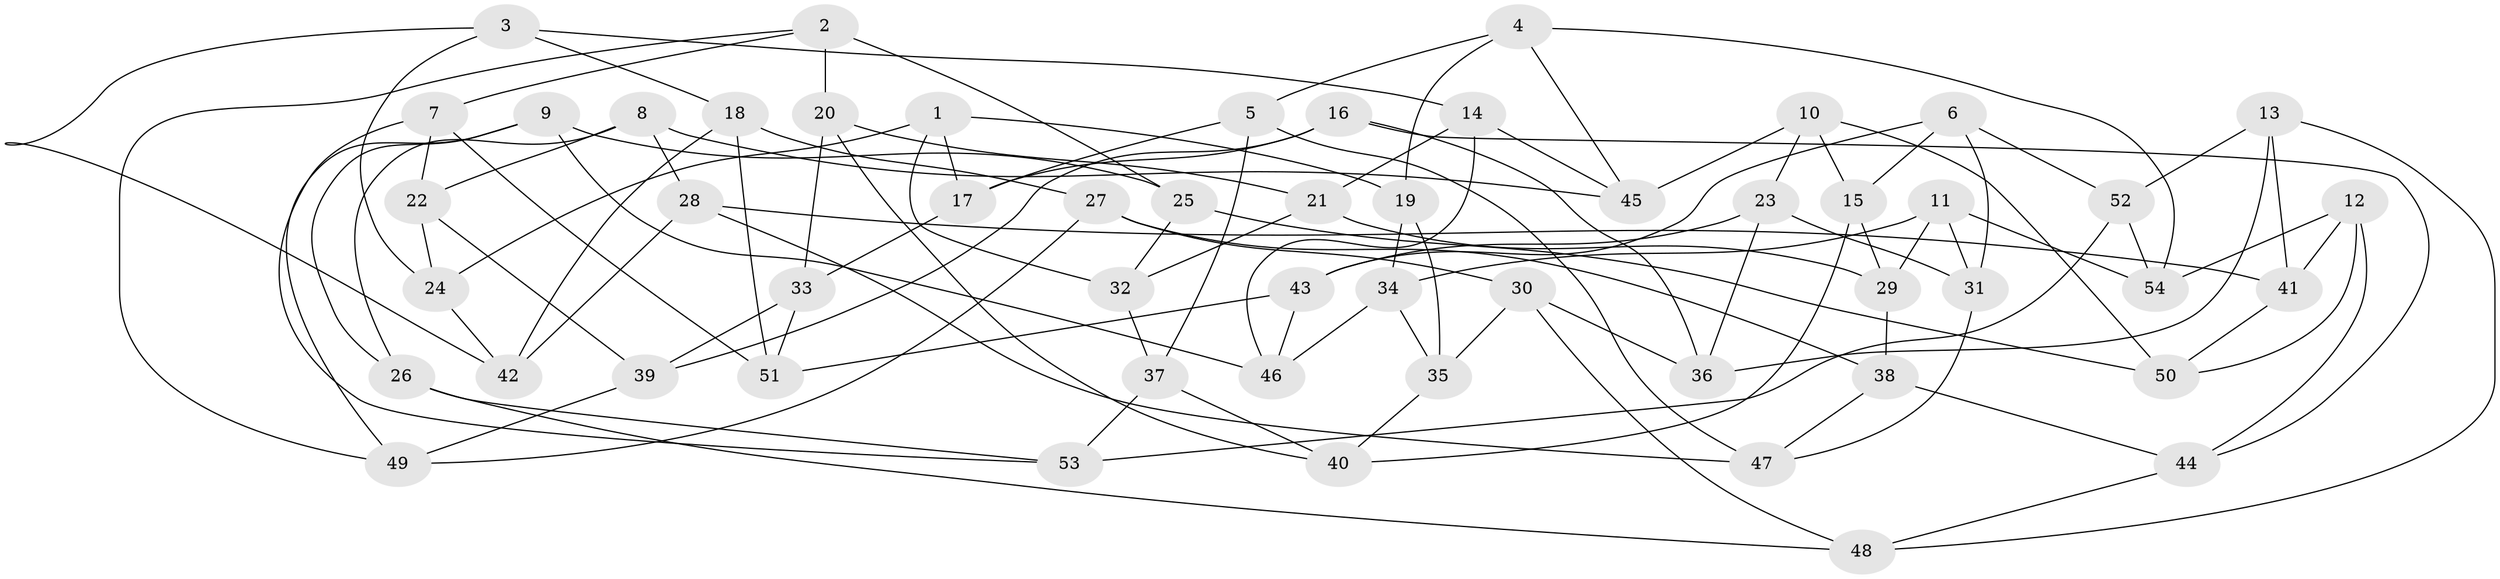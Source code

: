 // coarse degree distribution, {5: 0.3181818181818182, 6: 0.2727272727272727, 7: 0.22727272727272727, 4: 0.13636363636363635, 8: 0.045454545454545456}
// Generated by graph-tools (version 1.1) at 2025/38/03/04/25 23:38:18]
// undirected, 54 vertices, 108 edges
graph export_dot {
  node [color=gray90,style=filled];
  1;
  2;
  3;
  4;
  5;
  6;
  7;
  8;
  9;
  10;
  11;
  12;
  13;
  14;
  15;
  16;
  17;
  18;
  19;
  20;
  21;
  22;
  23;
  24;
  25;
  26;
  27;
  28;
  29;
  30;
  31;
  32;
  33;
  34;
  35;
  36;
  37;
  38;
  39;
  40;
  41;
  42;
  43;
  44;
  45;
  46;
  47;
  48;
  49;
  50;
  51;
  52;
  53;
  54;
  1 -- 17;
  1 -- 24;
  1 -- 32;
  1 -- 19;
  2 -- 20;
  2 -- 7;
  2 -- 49;
  2 -- 25;
  3 -- 24;
  3 -- 42;
  3 -- 18;
  3 -- 14;
  4 -- 19;
  4 -- 5;
  4 -- 54;
  4 -- 45;
  5 -- 17;
  5 -- 47;
  5 -- 37;
  6 -- 31;
  6 -- 15;
  6 -- 43;
  6 -- 52;
  7 -- 22;
  7 -- 53;
  7 -- 51;
  8 -- 28;
  8 -- 45;
  8 -- 26;
  8 -- 22;
  9 -- 25;
  9 -- 49;
  9 -- 26;
  9 -- 46;
  10 -- 15;
  10 -- 23;
  10 -- 50;
  10 -- 45;
  11 -- 31;
  11 -- 34;
  11 -- 54;
  11 -- 29;
  12 -- 41;
  12 -- 50;
  12 -- 44;
  12 -- 54;
  13 -- 48;
  13 -- 36;
  13 -- 52;
  13 -- 41;
  14 -- 46;
  14 -- 45;
  14 -- 21;
  15 -- 40;
  15 -- 29;
  16 -- 44;
  16 -- 17;
  16 -- 39;
  16 -- 36;
  17 -- 33;
  18 -- 42;
  18 -- 27;
  18 -- 51;
  19 -- 34;
  19 -- 35;
  20 -- 21;
  20 -- 33;
  20 -- 40;
  21 -- 32;
  21 -- 29;
  22 -- 24;
  22 -- 39;
  23 -- 36;
  23 -- 31;
  23 -- 43;
  24 -- 42;
  25 -- 50;
  25 -- 32;
  26 -- 53;
  26 -- 48;
  27 -- 30;
  27 -- 49;
  27 -- 38;
  28 -- 42;
  28 -- 41;
  28 -- 47;
  29 -- 38;
  30 -- 35;
  30 -- 48;
  30 -- 36;
  31 -- 47;
  32 -- 37;
  33 -- 51;
  33 -- 39;
  34 -- 35;
  34 -- 46;
  35 -- 40;
  37 -- 53;
  37 -- 40;
  38 -- 47;
  38 -- 44;
  39 -- 49;
  41 -- 50;
  43 -- 46;
  43 -- 51;
  44 -- 48;
  52 -- 54;
  52 -- 53;
}

